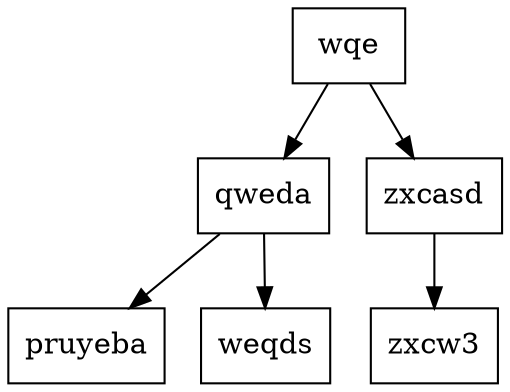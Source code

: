 digraph dibujo{
graph [ordering="out"];rankdir=TB;
node [shape = box];
Nodowqe [label = "wqe"];
Nodoqweda [label = "qweda"];
Nodopruyeba [label = "pruyeba"];
Nodoweqds [label = "weqds"];
Nodozxcasd [label = "zxcasd"];
Nodozxcw3 [label = "zxcw3"];
Nodowqe->Nodoqweda;
Nodowqe->Nodozxcasd;
Nodoqweda->Nodopruyeba;
Nodoqweda->Nodoweqds;
Nodozxcasd->Nodozxcw3;
}
